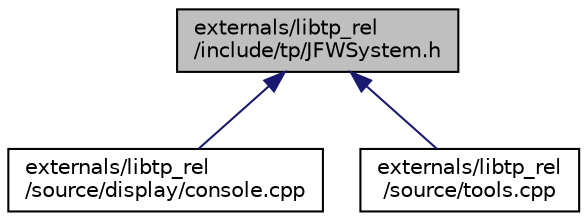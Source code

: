 digraph "externals/libtp_rel/include/tp/JFWSystem.h"
{
 // LATEX_PDF_SIZE
  edge [fontname="Helvetica",fontsize="10",labelfontname="Helvetica",labelfontsize="10"];
  node [fontname="Helvetica",fontsize="10",shape=record];
  Node1 [label="externals/libtp_rel\l/include/tp/JFWSystem.h",height=0.2,width=0.4,color="black", fillcolor="grey75", style="filled", fontcolor="black",tooltip="Holds symbols of the jfw_system field."];
  Node1 -> Node2 [dir="back",color="midnightblue",fontsize="10",style="solid",fontname="Helvetica"];
  Node2 [label="externals/libtp_rel\l/source/display/console.cpp",height=0.2,width=0.4,color="black", fillcolor="white", style="filled",URL="$d9/dda/console_8cpp.html",tooltip=" "];
  Node1 -> Node3 [dir="back",color="midnightblue",fontsize="10",style="solid",fontname="Helvetica"];
  Node3 [label="externals/libtp_rel\l/source/tools.cpp",height=0.2,width=0.4,color="black", fillcolor="white", style="filled",URL="$d3/d62/tools_8cpp.html",tooltip=" "];
}

